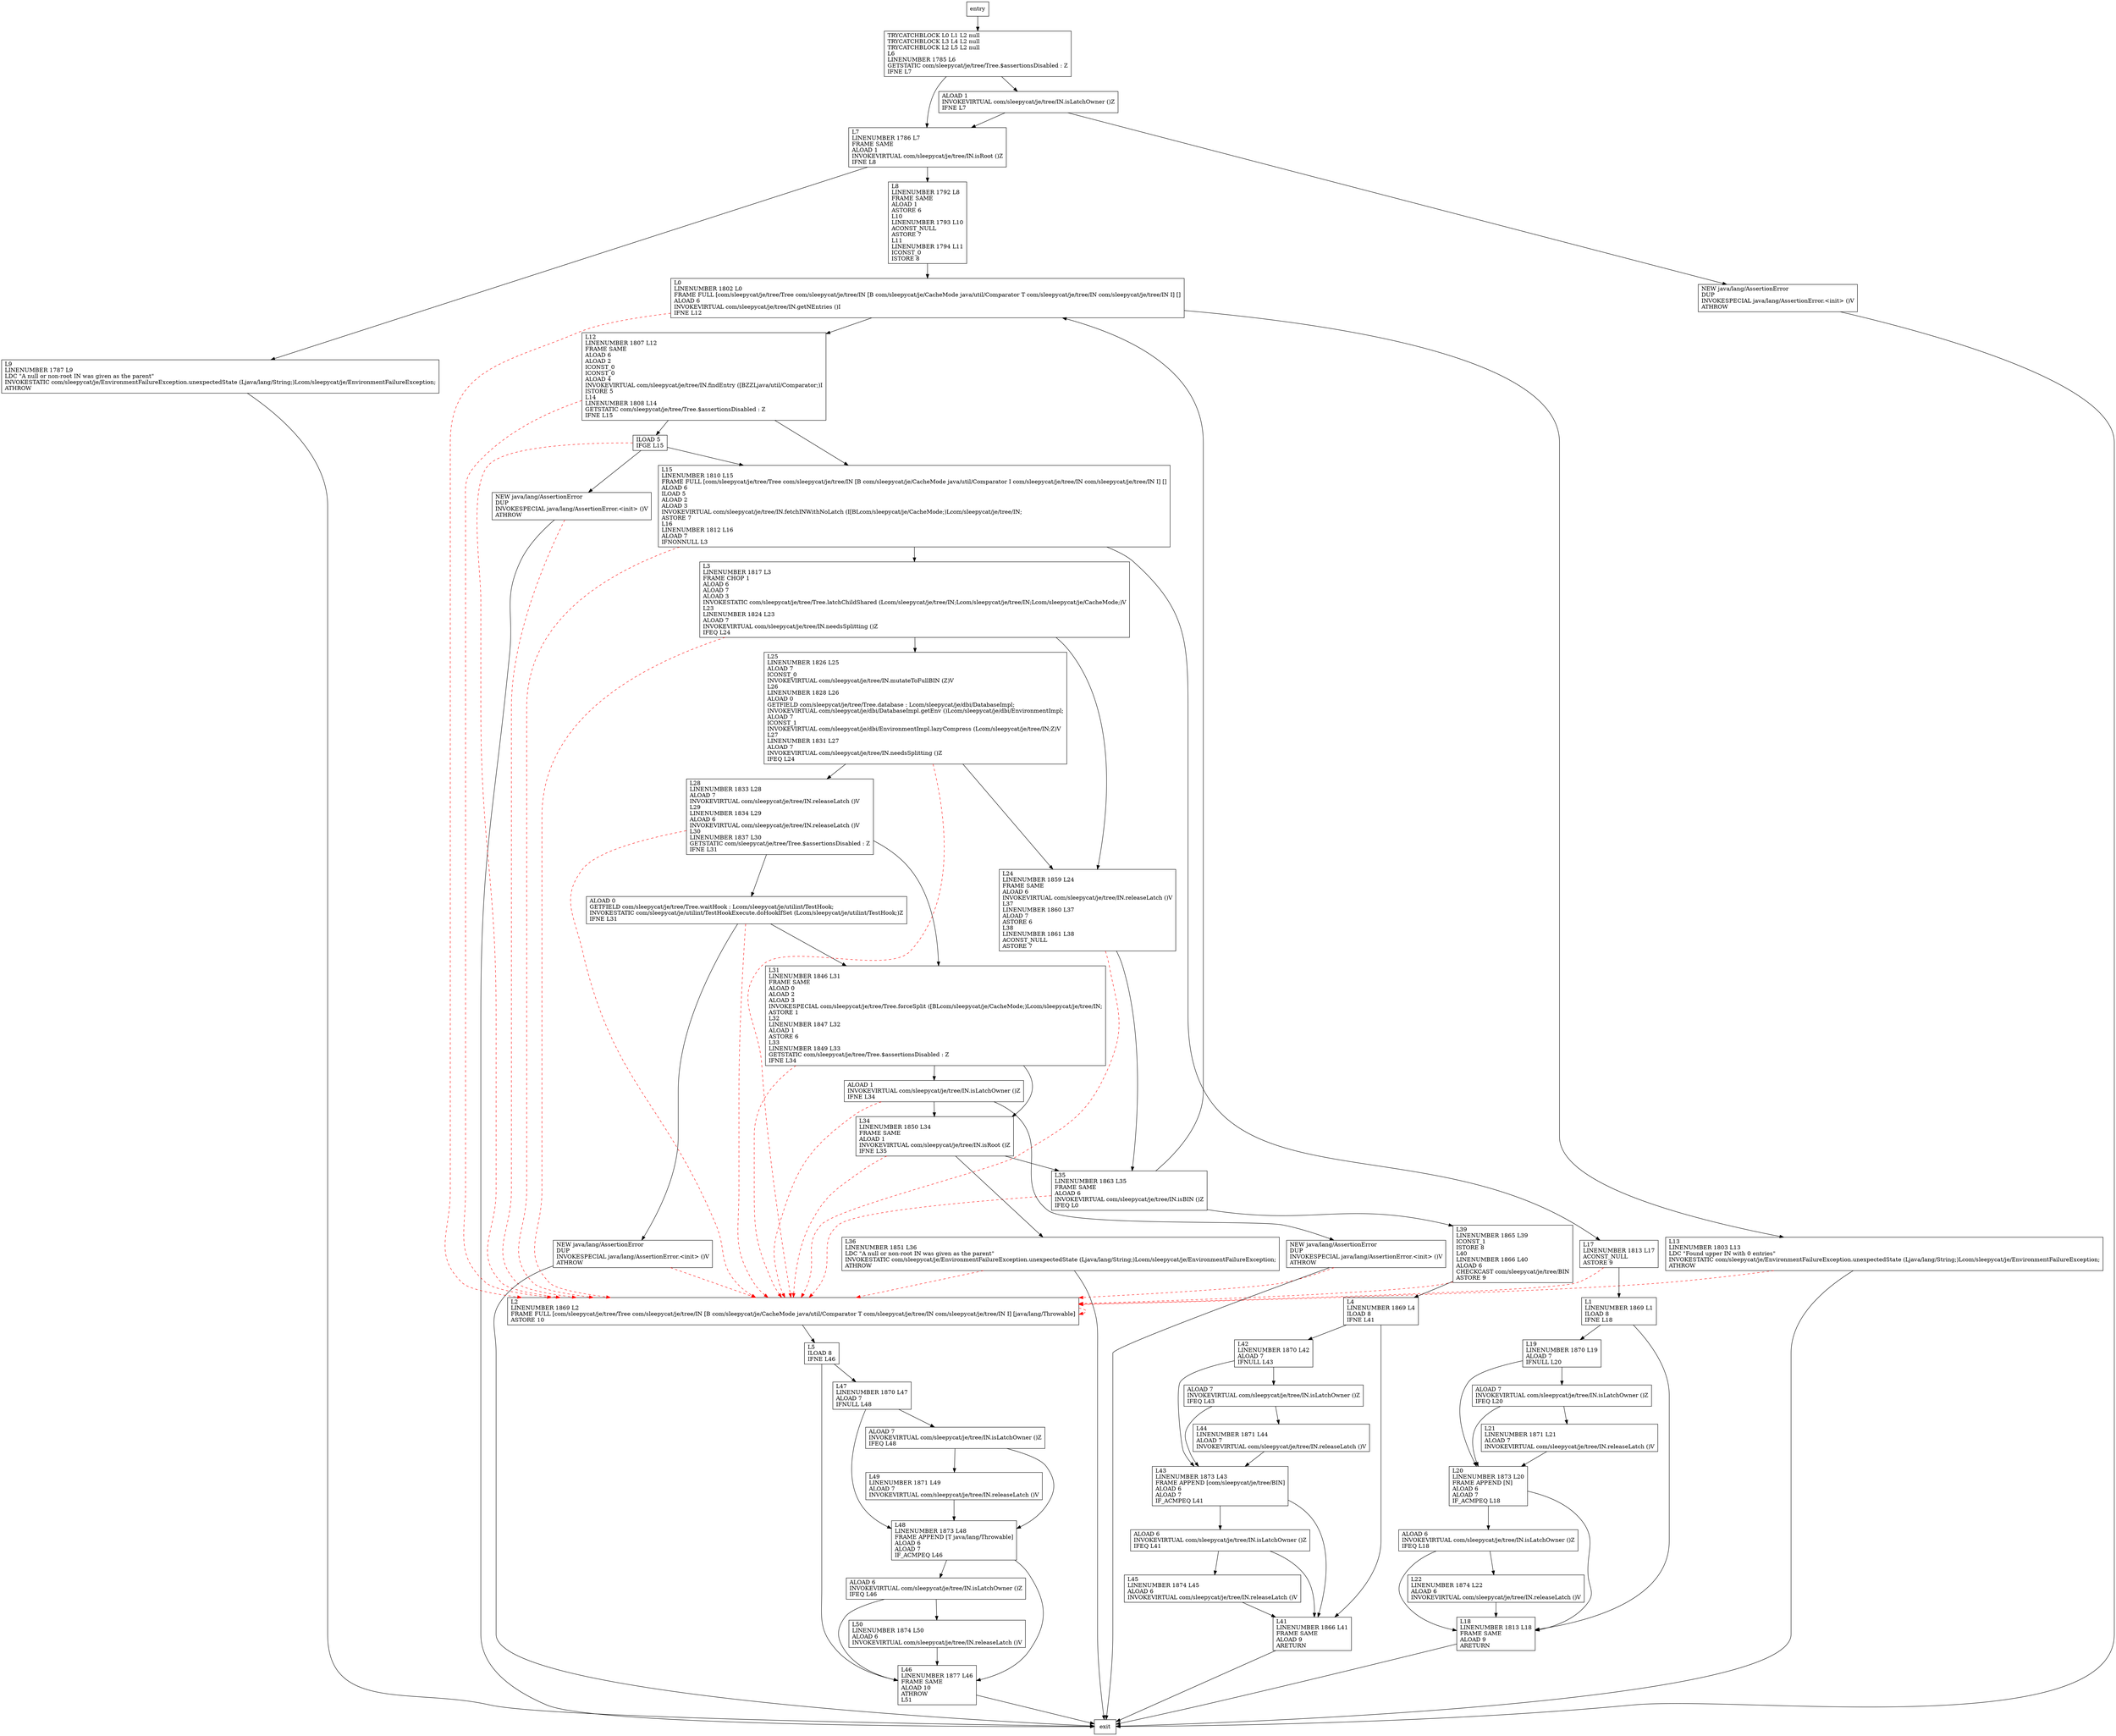 digraph searchSplitsAllowed {
node [shape=record];
108549831 [label="NEW java/lang/AssertionError\lDUP\lINVOKESPECIAL java/lang/AssertionError.\<init\> ()V\lATHROW\l"];
590468148 [label="L35\lLINENUMBER 1863 L35\lFRAME SAME\lALOAD 6\lINVOKEVIRTUAL com/sleepycat/je/tree/IN.isBIN ()Z\lIFEQ L0\l"];
1740690658 [label="L44\lLINENUMBER 1871 L44\lALOAD 7\lINVOKEVIRTUAL com/sleepycat/je/tree/IN.releaseLatch ()V\l"];
1615699306 [label="L13\lLINENUMBER 1803 L13\lLDC \"Found upper IN with 0 entries\"\lINVOKESTATIC com/sleepycat/je/EnvironmentFailureException.unexpectedState (Ljava/lang/String;)Lcom/sleepycat/je/EnvironmentFailureException;\lATHROW\l"];
921246237 [label="L7\lLINENUMBER 1786 L7\lFRAME SAME\lALOAD 1\lINVOKEVIRTUAL com/sleepycat/je/tree/IN.isRoot ()Z\lIFNE L8\l"];
173157418 [label="ILOAD 5\lIFGE L15\l"];
2071660881 [label="ALOAD 7\lINVOKEVIRTUAL com/sleepycat/je/tree/IN.isLatchOwner ()Z\lIFEQ L43\l"];
765614917 [label="ALOAD 7\lINVOKEVIRTUAL com/sleepycat/je/tree/IN.isLatchOwner ()Z\lIFEQ L20\l"];
1826937925 [label="NEW java/lang/AssertionError\lDUP\lINVOKESPECIAL java/lang/AssertionError.\<init\> ()V\lATHROW\l"];
1761097977 [label="L3\lLINENUMBER 1817 L3\lFRAME CHOP 1\lALOAD 6\lALOAD 7\lALOAD 3\lINVOKESTATIC com/sleepycat/je/tree/Tree.latchChildShared (Lcom/sleepycat/je/tree/IN;Lcom/sleepycat/je/tree/IN;Lcom/sleepycat/je/CacheMode;)V\lL23\lLINENUMBER 1824 L23\lALOAD 7\lINVOKEVIRTUAL com/sleepycat/je/tree/IN.needsSplitting ()Z\lIFEQ L24\l"];
994002408 [label="NEW java/lang/AssertionError\lDUP\lINVOKESPECIAL java/lang/AssertionError.\<init\> ()V\lATHROW\l"];
1132792418 [label="L17\lLINENUMBER 1813 L17\lACONST_NULL\lASTORE 9\l"];
400565897 [label="ALOAD 1\lINVOKEVIRTUAL com/sleepycat/je/tree/IN.isLatchOwner ()Z\lIFNE L34\l"];
536856299 [label="ALOAD 1\lINVOKEVIRTUAL com/sleepycat/je/tree/IN.isLatchOwner ()Z\lIFNE L7\l"];
115910889 [label="L47\lLINENUMBER 1870 L47\lALOAD 7\lIFNULL L48\l"];
1256161156 [label="L39\lLINENUMBER 1865 L39\lICONST_1\lISTORE 8\lL40\lLINENUMBER 1866 L40\lALOAD 6\lCHECKCAST com/sleepycat/je/tree/BIN\lASTORE 9\l"];
271024977 [label="L2\lLINENUMBER 1869 L2\lFRAME FULL [com/sleepycat/je/tree/Tree com/sleepycat/je/tree/IN [B com/sleepycat/je/CacheMode java/util/Comparator T com/sleepycat/je/tree/IN com/sleepycat/je/tree/IN I] [java/lang/Throwable]\lASTORE 10\l"];
1733592173 [label="L41\lLINENUMBER 1866 L41\lFRAME SAME\lALOAD 9\lARETURN\l"];
1468504033 [label="L49\lLINENUMBER 1871 L49\lALOAD 7\lINVOKEVIRTUAL com/sleepycat/je/tree/IN.releaseLatch ()V\l"];
2143257915 [label="NEW java/lang/AssertionError\lDUP\lINVOKESPECIAL java/lang/AssertionError.\<init\> ()V\lATHROW\l"];
1213599282 [label="TRYCATCHBLOCK L0 L1 L2 null\lTRYCATCHBLOCK L3 L4 L2 null\lTRYCATCHBLOCK L2 L5 L2 null\lL6\lLINENUMBER 1785 L6\lGETSTATIC com/sleepycat/je/tree/Tree.$assertionsDisabled : Z\lIFNE L7\l"];
2133003461 [label="L8\lLINENUMBER 1792 L8\lFRAME SAME\lALOAD 1\lASTORE 6\lL10\lLINENUMBER 1793 L10\lACONST_NULL\lASTORE 7\lL11\lLINENUMBER 1794 L11\lICONST_0\lISTORE 8\l"];
480129065 [label="L24\lLINENUMBER 1859 L24\lFRAME SAME\lALOAD 6\lINVOKEVIRTUAL com/sleepycat/je/tree/IN.releaseLatch ()V\lL37\lLINENUMBER 1860 L37\lALOAD 7\lASTORE 6\lL38\lLINENUMBER 1861 L38\lACONST_NULL\lASTORE 7\l"];
827780058 [label="L21\lLINENUMBER 1871 L21\lALOAD 7\lINVOKEVIRTUAL com/sleepycat/je/tree/IN.releaseLatch ()V\l"];
512382292 [label="L9\lLINENUMBER 1787 L9\lLDC \"A null or non-root IN was given as the parent\"\lINVOKESTATIC com/sleepycat/je/EnvironmentFailureException.unexpectedState (Ljava/lang/String;)Lcom/sleepycat/je/EnvironmentFailureException;\lATHROW\l"];
1248423111 [label="L43\lLINENUMBER 1873 L43\lFRAME APPEND [com/sleepycat/je/tree/BIN]\lALOAD 6\lALOAD 7\lIF_ACMPEQ L41\l"];
454618143 [label="ALOAD 0\lGETFIELD com/sleepycat/je/tree/Tree.waitHook : Lcom/sleepycat/je/utilint/TestHook;\lINVOKESTATIC com/sleepycat/je/utilint/TestHookExecute.doHookIfSet (Lcom/sleepycat/je/utilint/TestHook;)Z\lIFNE L31\l"];
1921038303 [label="L19\lLINENUMBER 1870 L19\lALOAD 7\lIFNULL L20\l"];
576914287 [label="L50\lLINENUMBER 1874 L50\lALOAD 6\lINVOKEVIRTUAL com/sleepycat/je/tree/IN.releaseLatch ()V\l"];
901372104 [label="L28\lLINENUMBER 1833 L28\lALOAD 7\lINVOKEVIRTUAL com/sleepycat/je/tree/IN.releaseLatch ()V\lL29\lLINENUMBER 1834 L29\lALOAD 6\lINVOKEVIRTUAL com/sleepycat/je/tree/IN.releaseLatch ()V\lL30\lLINENUMBER 1837 L30\lGETSTATIC com/sleepycat/je/tree/Tree.$assertionsDisabled : Z\lIFNE L31\l"];
637144198 [label="L45\lLINENUMBER 1874 L45\lALOAD 6\lINVOKEVIRTUAL com/sleepycat/je/tree/IN.releaseLatch ()V\l"];
1176470153 [label="L20\lLINENUMBER 1873 L20\lFRAME APPEND [N]\lALOAD 6\lALOAD 7\lIF_ACMPEQ L18\l"];
18266934 [label="L31\lLINENUMBER 1846 L31\lFRAME SAME\lALOAD 0\lALOAD 2\lALOAD 3\lINVOKESPECIAL com/sleepycat/je/tree/Tree.forceSplit ([BLcom/sleepycat/je/CacheMode;)Lcom/sleepycat/je/tree/IN;\lASTORE 1\lL32\lLINENUMBER 1847 L32\lALOAD 1\lASTORE 6\lL33\lLINENUMBER 1849 L33\lGETSTATIC com/sleepycat/je/tree/Tree.$assertionsDisabled : Z\lIFNE L34\l"];
526834967 [label="ALOAD 6\lINVOKEVIRTUAL com/sleepycat/je/tree/IN.isLatchOwner ()Z\lIFEQ L18\l"];
1238019513 [label="L42\lLINENUMBER 1870 L42\lALOAD 7\lIFNULL L43\l"];
2144223930 [label="L4\lLINENUMBER 1869 L4\lILOAD 8\lIFNE L41\l"];
1058346650 [label="L0\lLINENUMBER 1802 L0\lFRAME FULL [com/sleepycat/je/tree/Tree com/sleepycat/je/tree/IN [B com/sleepycat/je/CacheMode java/util/Comparator T com/sleepycat/je/tree/IN com/sleepycat/je/tree/IN I] []\lALOAD 6\lINVOKEVIRTUAL com/sleepycat/je/tree/IN.getNEntries ()I\lIFNE L12\l"];
871294668 [label="L5\lILOAD 8\lIFNE L46\l"];
1772680921 [label="L18\lLINENUMBER 1813 L18\lFRAME SAME\lALOAD 9\lARETURN\l"];
1735269138 [label="L46\lLINENUMBER 1877 L46\lFRAME SAME\lALOAD 10\lATHROW\lL51\l"];
1076273288 [label="ALOAD 6\lINVOKEVIRTUAL com/sleepycat/je/tree/IN.isLatchOwner ()Z\lIFEQ L46\l"];
555521166 [label="L12\lLINENUMBER 1807 L12\lFRAME SAME\lALOAD 6\lALOAD 2\lICONST_0\lICONST_0\lALOAD 4\lINVOKEVIRTUAL com/sleepycat/je/tree/IN.findEntry ([BZZLjava/util/Comparator;)I\lISTORE 5\lL14\lLINENUMBER 1808 L14\lGETSTATIC com/sleepycat/je/tree/Tree.$assertionsDisabled : Z\lIFNE L15\l"];
611603355 [label="ALOAD 6\lINVOKEVIRTUAL com/sleepycat/je/tree/IN.isLatchOwner ()Z\lIFEQ L41\l"];
1178526028 [label="L15\lLINENUMBER 1810 L15\lFRAME FULL [com/sleepycat/je/tree/Tree com/sleepycat/je/tree/IN [B com/sleepycat/je/CacheMode java/util/Comparator I com/sleepycat/je/tree/IN com/sleepycat/je/tree/IN I] []\lALOAD 6\lILOAD 5\lALOAD 2\lALOAD 3\lINVOKEVIRTUAL com/sleepycat/je/tree/IN.fetchINWithNoLatch (I[BLcom/sleepycat/je/CacheMode;)Lcom/sleepycat/je/tree/IN;\lASTORE 7\lL16\lLINENUMBER 1812 L16\lALOAD 7\lIFNONNULL L3\l"];
896759933 [label="L36\lLINENUMBER 1851 L36\lLDC \"A null or non-root IN was given as the parent\"\lINVOKESTATIC com/sleepycat/je/EnvironmentFailureException.unexpectedState (Ljava/lang/String;)Lcom/sleepycat/je/EnvironmentFailureException;\lATHROW\l"];
547472845 [label="L22\lLINENUMBER 1874 L22\lALOAD 6\lINVOKEVIRTUAL com/sleepycat/je/tree/IN.releaseLatch ()V\l"];
1557268424 [label="L1\lLINENUMBER 1869 L1\lILOAD 8\lIFNE L18\l"];
1627419887 [label="L48\lLINENUMBER 1873 L48\lFRAME APPEND [T java/lang/Throwable]\lALOAD 6\lALOAD 7\lIF_ACMPEQ L46\l"];
350997109 [label="ALOAD 7\lINVOKEVIRTUAL com/sleepycat/je/tree/IN.isLatchOwner ()Z\lIFEQ L48\l"];
445644954 [label="L25\lLINENUMBER 1826 L25\lALOAD 7\lICONST_0\lINVOKEVIRTUAL com/sleepycat/je/tree/IN.mutateToFullBIN (Z)V\lL26\lLINENUMBER 1828 L26\lALOAD 0\lGETFIELD com/sleepycat/je/tree/Tree.database : Lcom/sleepycat/je/dbi/DatabaseImpl;\lINVOKEVIRTUAL com/sleepycat/je/dbi/DatabaseImpl.getEnv ()Lcom/sleepycat/je/dbi/EnvironmentImpl;\lALOAD 7\lICONST_1\lINVOKEVIRTUAL com/sleepycat/je/dbi/EnvironmentImpl.lazyCompress (Lcom/sleepycat/je/tree/IN;Z)V\lL27\lLINENUMBER 1831 L27\lALOAD 7\lINVOKEVIRTUAL com/sleepycat/je/tree/IN.needsSplitting ()Z\lIFEQ L24\l"];
1271158910 [label="L34\lLINENUMBER 1850 L34\lFRAME SAME\lALOAD 1\lINVOKEVIRTUAL com/sleepycat/je/tree/IN.isRoot ()Z\lIFNE L35\l"];
entry;
exit;
108549831 -> exit
108549831 -> 271024977 [style=dashed, color=red]
590468148 -> 1256161156
590468148 -> 1058346650
590468148 -> 271024977 [style=dashed, color=red]
1740690658 -> 1248423111
1615699306 -> exit
1615699306 -> 271024977 [style=dashed, color=red]
921246237 -> 2133003461
921246237 -> 512382292
173157418 -> 108549831
173157418 -> 271024977 [style=dashed, color=red]
173157418 -> 1178526028
2071660881 -> 1740690658
2071660881 -> 1248423111
765614917 -> 827780058
765614917 -> 1176470153
1826937925 -> exit
1826937925 -> 271024977 [style=dashed, color=red]
1761097977 -> 271024977 [style=dashed, color=red]
1761097977 -> 445644954
1761097977 -> 480129065
994002408 -> exit
1132792418 -> 271024977 [style=dashed, color=red]
1132792418 -> 1557268424
400565897 -> 271024977 [style=dashed, color=red]
400565897 -> 2143257915
400565897 -> 1271158910
536856299 -> 994002408
536856299 -> 921246237
115910889 -> 1627419887
115910889 -> 350997109
1256161156 -> 271024977 [style=dashed, color=red]
1256161156 -> 2144223930
271024977 -> 271024977 [style=dashed, color=red]
271024977 -> 871294668
1733592173 -> exit
1468504033 -> 1627419887
2143257915 -> exit
2143257915 -> 271024977 [style=dashed, color=red]
1213599282 -> 536856299
1213599282 -> 921246237
2133003461 -> 1058346650
480129065 -> 271024977 [style=dashed, color=red]
480129065 -> 590468148
entry -> 1213599282
827780058 -> 1176470153
512382292 -> exit
1248423111 -> 1733592173
1248423111 -> 611603355
454618143 -> 271024977 [style=dashed, color=red]
454618143 -> 1826937925
454618143 -> 18266934
1921038303 -> 765614917
1921038303 -> 1176470153
576914287 -> 1735269138
901372104 -> 271024977 [style=dashed, color=red]
901372104 -> 18266934
901372104 -> 454618143
637144198 -> 1733592173
1176470153 -> 526834967
1176470153 -> 1772680921
18266934 -> 271024977 [style=dashed, color=red]
18266934 -> 400565897
18266934 -> 1271158910
526834967 -> 1772680921
526834967 -> 547472845
1238019513 -> 1248423111
1238019513 -> 2071660881
2144223930 -> 1733592173
2144223930 -> 1238019513
1058346650 -> 271024977 [style=dashed, color=red]
1058346650 -> 1615699306
1058346650 -> 555521166
871294668 -> 1735269138
871294668 -> 115910889
1772680921 -> exit
1735269138 -> exit
1076273288 -> 576914287
1076273288 -> 1735269138
555521166 -> 271024977 [style=dashed, color=red]
555521166 -> 173157418
555521166 -> 1178526028
611603355 -> 1733592173
611603355 -> 637144198
1178526028 -> 271024977 [style=dashed, color=red]
1178526028 -> 1761097977
1178526028 -> 1132792418
896759933 -> exit
896759933 -> 271024977 [style=dashed, color=red]
547472845 -> 1772680921
1557268424 -> 1921038303
1557268424 -> 1772680921
1627419887 -> 1735269138
1627419887 -> 1076273288
350997109 -> 1468504033
350997109 -> 1627419887
445644954 -> 271024977 [style=dashed, color=red]
445644954 -> 901372104
445644954 -> 480129065
1271158910 -> 271024977 [style=dashed, color=red]
1271158910 -> 590468148
1271158910 -> 896759933
}
